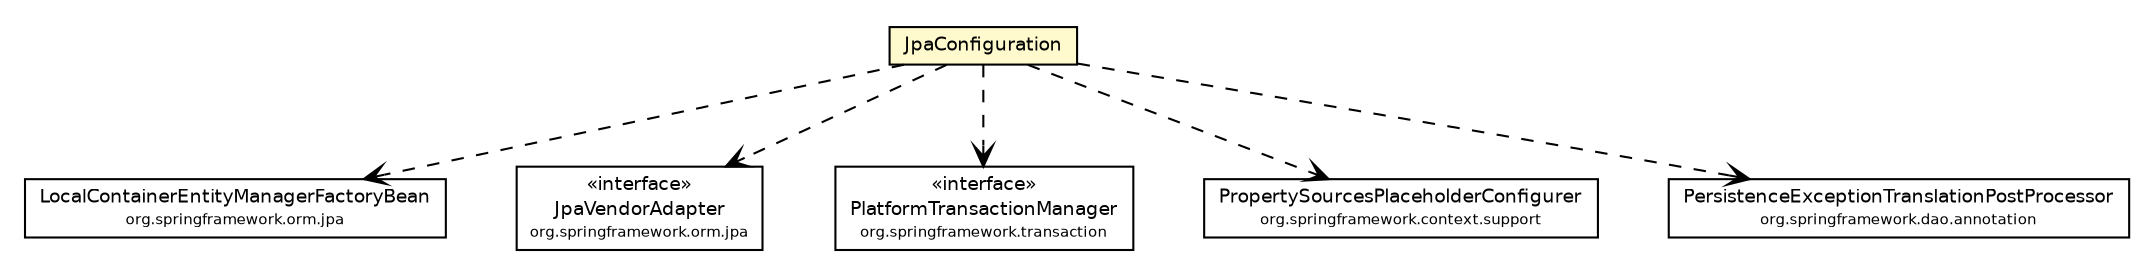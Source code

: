 #!/usr/local/bin/dot
#
# Class diagram 
# Generated by UMLGraph version R5_6-24-gf6e263 (http://www.umlgraph.org/)
#

digraph G {
	edge [fontname="Helvetica",fontsize=10,labelfontname="Helvetica",labelfontsize=10];
	node [fontname="Helvetica",fontsize=10,shape=plaintext];
	nodesep=0.25;
	ranksep=0.5;
	// net.ljcomputing.sr.config.JpaConfiguration
	c2126 [label=<<table title="net.ljcomputing.sr.config.JpaConfiguration" border="0" cellborder="1" cellspacing="0" cellpadding="2" port="p" bgcolor="lemonChiffon" href="./JpaConfiguration.html">
		<tr><td><table border="0" cellspacing="0" cellpadding="1">
<tr><td align="center" balign="center"> JpaConfiguration </td></tr>
		</table></td></tr>
		</table>>, URL="./JpaConfiguration.html", fontname="Helvetica", fontcolor="black", fontsize=9.0];
	// net.ljcomputing.sr.config.JpaConfiguration DEPEND org.springframework.orm.jpa.LocalContainerEntityManagerFactoryBean
	c2126:p -> c2142:p [taillabel="", label="", headlabel="", fontname="Helvetica", fontcolor="black", fontsize=10.0, color="black", arrowhead=open, style=dashed];
	// net.ljcomputing.sr.config.JpaConfiguration DEPEND org.springframework.orm.jpa.JpaVendorAdapter
	c2126:p -> c2144:p [taillabel="", label="", headlabel="", fontname="Helvetica", fontcolor="black", fontsize=10.0, color="black", arrowhead=open, style=dashed];
	// net.ljcomputing.sr.config.JpaConfiguration DEPEND org.springframework.transaction.PlatformTransactionManager
	c2126:p -> c2145:p [taillabel="", label="", headlabel="", fontname="Helvetica", fontcolor="black", fontsize=10.0, color="black", arrowhead=open, style=dashed];
	// net.ljcomputing.sr.config.JpaConfiguration DEPEND org.springframework.context.support.PropertySourcesPlaceholderConfigurer
	c2126:p -> c2153:p [taillabel="", label="", headlabel="", fontname="Helvetica", fontcolor="black", fontsize=10.0, color="black", arrowhead=open, style=dashed];
	// net.ljcomputing.sr.config.JpaConfiguration DEPEND org.springframework.dao.annotation.PersistenceExceptionTranslationPostProcessor
	c2126:p -> c2157:p [taillabel="", label="", headlabel="", fontname="Helvetica", fontcolor="black", fontsize=10.0, color="black", arrowhead=open, style=dashed];
	// org.springframework.orm.jpa.JpaVendorAdapter
	c2144 [label=<<table title="org.springframework.orm.jpa.JpaVendorAdapter" border="0" cellborder="1" cellspacing="0" cellpadding="2" port="p">
		<tr><td><table border="0" cellspacing="0" cellpadding="1">
<tr><td align="center" balign="center"> &#171;interface&#187; </td></tr>
<tr><td align="center" balign="center"> JpaVendorAdapter </td></tr>
<tr><td align="center" balign="center"><font point-size="7.0"> org.springframework.orm.jpa </font></td></tr>
		</table></td></tr>
		</table>>, URL="null", fontname="Helvetica", fontcolor="black", fontsize=9.0];
	// org.springframework.transaction.PlatformTransactionManager
	c2145 [label=<<table title="org.springframework.transaction.PlatformTransactionManager" border="0" cellborder="1" cellspacing="0" cellpadding="2" port="p">
		<tr><td><table border="0" cellspacing="0" cellpadding="1">
<tr><td align="center" balign="center"> &#171;interface&#187; </td></tr>
<tr><td align="center" balign="center"> PlatformTransactionManager </td></tr>
<tr><td align="center" balign="center"><font point-size="7.0"> org.springframework.transaction </font></td></tr>
		</table></td></tr>
		</table>>, URL="null", fontname="Helvetica", fontcolor="black", fontsize=9.0];
	// org.springframework.dao.annotation.PersistenceExceptionTranslationPostProcessor
	c2157 [label=<<table title="org.springframework.dao.annotation.PersistenceExceptionTranslationPostProcessor" border="0" cellborder="1" cellspacing="0" cellpadding="2" port="p">
		<tr><td><table border="0" cellspacing="0" cellpadding="1">
<tr><td align="center" balign="center"> PersistenceExceptionTranslationPostProcessor </td></tr>
<tr><td align="center" balign="center"><font point-size="7.0"> org.springframework.dao.annotation </font></td></tr>
		</table></td></tr>
		</table>>, URL="null", fontname="Helvetica", fontcolor="black", fontsize=9.0];
	// org.springframework.context.support.PropertySourcesPlaceholderConfigurer
	c2153 [label=<<table title="org.springframework.context.support.PropertySourcesPlaceholderConfigurer" border="0" cellborder="1" cellspacing="0" cellpadding="2" port="p">
		<tr><td><table border="0" cellspacing="0" cellpadding="1">
<tr><td align="center" balign="center"> PropertySourcesPlaceholderConfigurer </td></tr>
<tr><td align="center" balign="center"><font point-size="7.0"> org.springframework.context.support </font></td></tr>
		</table></td></tr>
		</table>>, URL="null", fontname="Helvetica", fontcolor="black", fontsize=9.0];
	// org.springframework.orm.jpa.LocalContainerEntityManagerFactoryBean
	c2142 [label=<<table title="org.springframework.orm.jpa.LocalContainerEntityManagerFactoryBean" border="0" cellborder="1" cellspacing="0" cellpadding="2" port="p">
		<tr><td><table border="0" cellspacing="0" cellpadding="1">
<tr><td align="center" balign="center"> LocalContainerEntityManagerFactoryBean </td></tr>
<tr><td align="center" balign="center"><font point-size="7.0"> org.springframework.orm.jpa </font></td></tr>
		</table></td></tr>
		</table>>, URL="null", fontname="Helvetica", fontcolor="black", fontsize=9.0];
}

